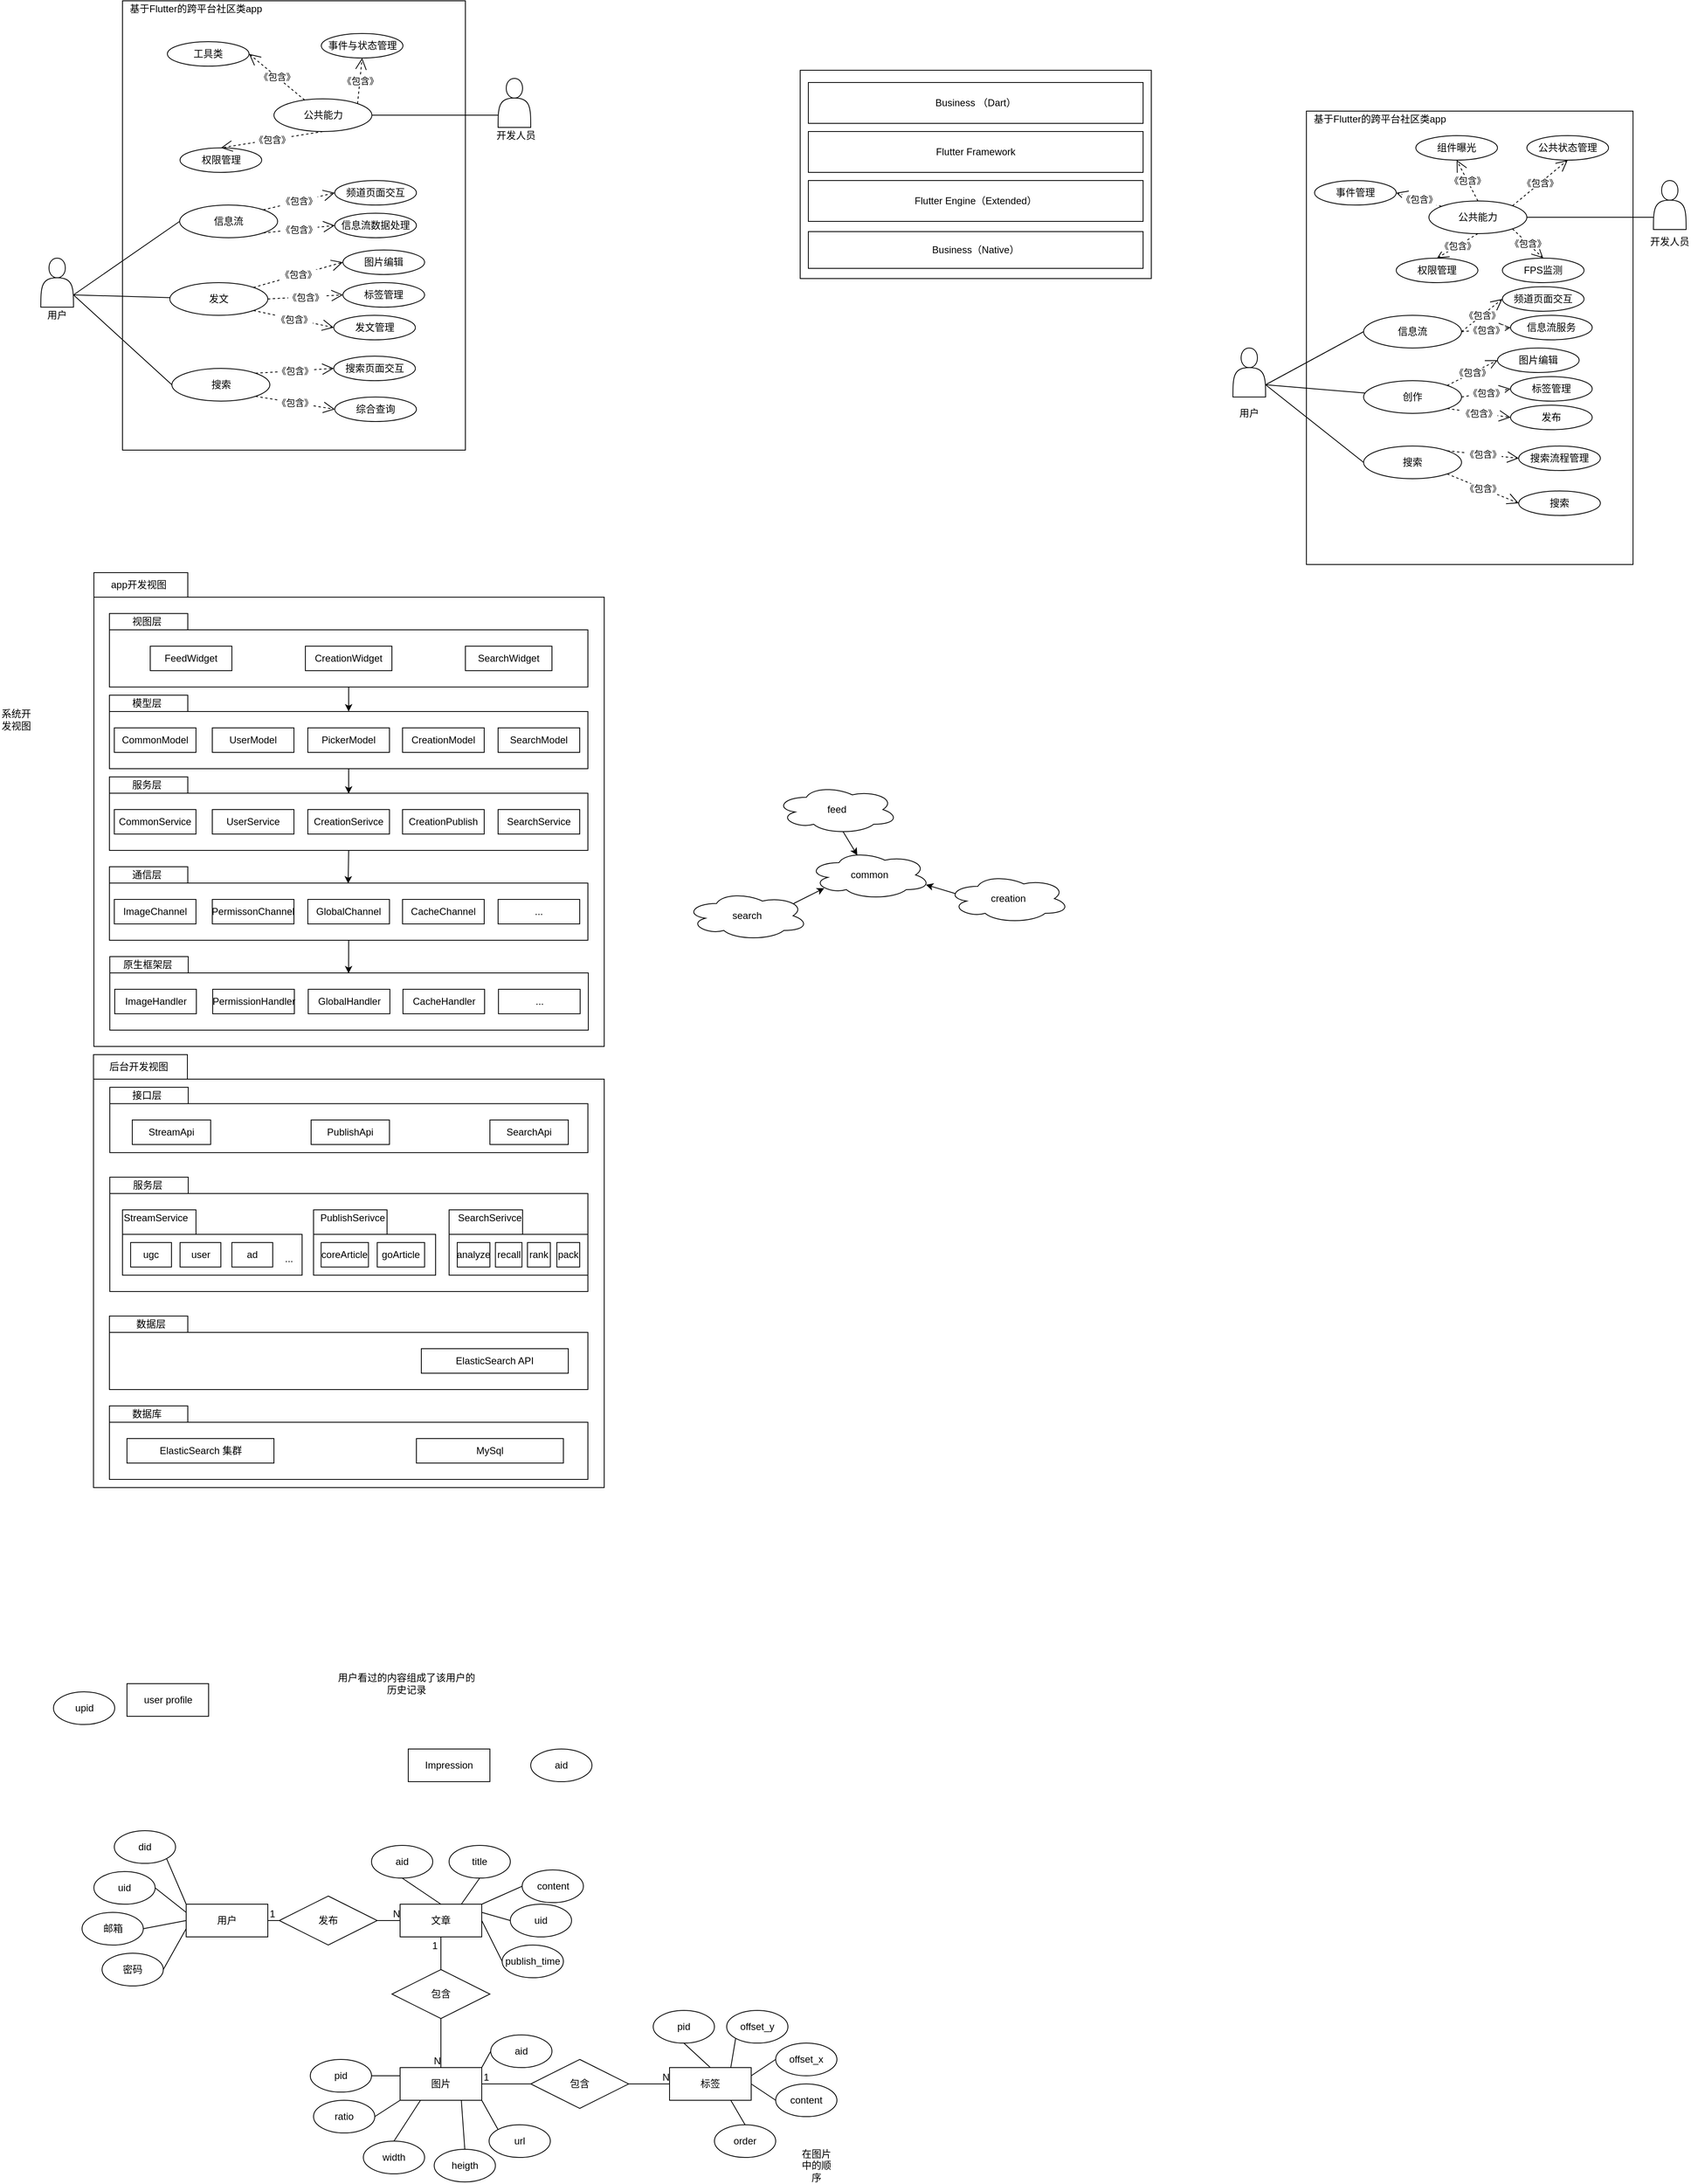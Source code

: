 <mxfile version="14.1.8" type="github">
  <diagram id="w8Rf89uJ2AWIB7oE1WWO" name="Page-1">
    <mxGraphModel dx="1136" dy="717" grid="1" gridSize="10" guides="1" tooltips="1" connect="1" arrows="1" fold="1" page="1" pageScale="1" pageWidth="827" pageHeight="1169" math="0" shadow="0">
      <root>
        <mxCell id="0" />
        <mxCell id="1" parent="0" />
        <mxCell id="7yP8y3BCbyHduZ2Azp9H-1" value="" style="rounded=0;whiteSpace=wrap;html=1;" parent="1" vertex="1">
          <mxGeometry x="180" y="40" width="420" height="550" as="geometry" />
        </mxCell>
        <mxCell id="7yP8y3BCbyHduZ2Azp9H-2" value="公共能力" style="ellipse;whiteSpace=wrap;html=1;" parent="1" vertex="1">
          <mxGeometry x="365.5" y="160" width="120" height="40" as="geometry" />
        </mxCell>
        <mxCell id="7yP8y3BCbyHduZ2Azp9H-3" value="信息流" style="ellipse;whiteSpace=wrap;html=1;" parent="1" vertex="1">
          <mxGeometry x="250" y="290" width="120" height="40" as="geometry" />
        </mxCell>
        <mxCell id="7yP8y3BCbyHduZ2Azp9H-4" value="发文" style="ellipse;whiteSpace=wrap;html=1;" parent="1" vertex="1">
          <mxGeometry x="238" y="385" width="120" height="40" as="geometry" />
        </mxCell>
        <mxCell id="7yP8y3BCbyHduZ2Azp9H-5" value="搜索" style="ellipse;whiteSpace=wrap;html=1;" parent="1" vertex="1">
          <mxGeometry x="240.5" y="490" width="120" height="40" as="geometry" />
        </mxCell>
        <mxCell id="7yP8y3BCbyHduZ2Azp9H-7" value="工具类" style="ellipse;whiteSpace=wrap;html=1;" parent="1" vertex="1">
          <mxGeometry x="235" y="90" width="100" height="30" as="geometry" />
        </mxCell>
        <mxCell id="y2q8YL8v0eIlHlnUZHf5-1" value="《包含》" style="endArrow=open;endSize=12;dashed=1;html=1;entryX=1;entryY=0.5;entryDx=0;entryDy=0;" parent="1" source="7yP8y3BCbyHduZ2Azp9H-2" target="7yP8y3BCbyHduZ2Azp9H-7" edge="1">
          <mxGeometry width="160" relative="1" as="geometry">
            <mxPoint x="270" y="170" as="sourcePoint" />
            <mxPoint x="360" y="170.5" as="targetPoint" />
          </mxGeometry>
        </mxCell>
        <mxCell id="y2q8YL8v0eIlHlnUZHf5-3" value="事件与状态管理" style="ellipse;whiteSpace=wrap;html=1;" parent="1" vertex="1">
          <mxGeometry x="423.5" y="80" width="100" height="30" as="geometry" />
        </mxCell>
        <mxCell id="y2q8YL8v0eIlHlnUZHf5-4" value="权限管理" style="ellipse;whiteSpace=wrap;html=1;" parent="1" vertex="1">
          <mxGeometry x="250.5" y="220" width="100" height="30" as="geometry" />
        </mxCell>
        <mxCell id="y2q8YL8v0eIlHlnUZHf5-9" value="《包含》" style="endArrow=open;endSize=12;dashed=1;html=1;exitX=1;exitY=0;exitDx=0;exitDy=0;entryX=0.5;entryY=1;entryDx=0;entryDy=0;" parent="1" source="7yP8y3BCbyHduZ2Azp9H-2" target="y2q8YL8v0eIlHlnUZHf5-3" edge="1">
          <mxGeometry width="160" relative="1" as="geometry">
            <mxPoint x="312.426" y="205.858" as="sourcePoint" />
            <mxPoint x="380" y="175" as="targetPoint" />
          </mxGeometry>
        </mxCell>
        <mxCell id="y2q8YL8v0eIlHlnUZHf5-18" value="《包含》" style="endArrow=open;endSize=12;dashed=1;html=1;exitX=0.5;exitY=1;exitDx=0;exitDy=0;entryX=0.5;entryY=0;entryDx=0;entryDy=0;" parent="1" source="7yP8y3BCbyHduZ2Azp9H-2" target="y2q8YL8v0eIlHlnUZHf5-4" edge="1">
          <mxGeometry width="160" relative="1" as="geometry">
            <mxPoint x="457.426" y="165.858" as="sourcePoint" />
            <mxPoint x="484" y="75" as="targetPoint" />
          </mxGeometry>
        </mxCell>
        <mxCell id="y2q8YL8v0eIlHlnUZHf5-20" value="" style="shape=actor;whiteSpace=wrap;html=1;" parent="1" vertex="1">
          <mxGeometry x="640" y="135" width="40" height="60" as="geometry" />
        </mxCell>
        <mxCell id="y2q8YL8v0eIlHlnUZHf5-22" value="" style="endArrow=none;html=1;entryX=0;entryY=0.75;entryDx=0;entryDy=0;exitX=1;exitY=0.5;exitDx=0;exitDy=0;" parent="1" source="7yP8y3BCbyHduZ2Azp9H-2" target="y2q8YL8v0eIlHlnUZHf5-20" edge="1">
          <mxGeometry width="50" height="50" relative="1" as="geometry">
            <mxPoint x="390" y="400" as="sourcePoint" />
            <mxPoint x="440" y="350" as="targetPoint" />
          </mxGeometry>
        </mxCell>
        <mxCell id="y2q8YL8v0eIlHlnUZHf5-23" value="" style="shape=actor;whiteSpace=wrap;html=1;" parent="1" vertex="1">
          <mxGeometry x="80" y="355" width="40" height="60" as="geometry" />
        </mxCell>
        <mxCell id="y2q8YL8v0eIlHlnUZHf5-24" value="" style="endArrow=none;html=1;exitX=1;exitY=0.75;exitDx=0;exitDy=0;entryX=0;entryY=0.5;entryDx=0;entryDy=0;" parent="1" source="y2q8YL8v0eIlHlnUZHf5-23" target="7yP8y3BCbyHduZ2Azp9H-3" edge="1">
          <mxGeometry width="50" height="50" relative="1" as="geometry">
            <mxPoint x="390" y="400" as="sourcePoint" />
            <mxPoint x="440" y="350" as="targetPoint" />
          </mxGeometry>
        </mxCell>
        <mxCell id="y2q8YL8v0eIlHlnUZHf5-25" value="" style="endArrow=none;html=1;exitX=1;exitY=0.75;exitDx=0;exitDy=0;" parent="1" source="y2q8YL8v0eIlHlnUZHf5-23" target="7yP8y3BCbyHduZ2Azp9H-4" edge="1">
          <mxGeometry width="50" height="50" relative="1" as="geometry">
            <mxPoint x="86" y="370" as="sourcePoint" />
            <mxPoint x="260" y="320" as="targetPoint" />
          </mxGeometry>
        </mxCell>
        <mxCell id="y2q8YL8v0eIlHlnUZHf5-26" value="" style="endArrow=none;html=1;exitX=1;exitY=0.75;exitDx=0;exitDy=0;entryX=0;entryY=0.5;entryDx=0;entryDy=0;" parent="1" source="y2q8YL8v0eIlHlnUZHf5-23" target="7yP8y3BCbyHduZ2Azp9H-5" edge="1">
          <mxGeometry width="50" height="50" relative="1" as="geometry">
            <mxPoint x="90" y="385" as="sourcePoint" />
            <mxPoint x="261.116" y="396.16" as="targetPoint" />
          </mxGeometry>
        </mxCell>
        <mxCell id="y2q8YL8v0eIlHlnUZHf5-27" value="频道页面交互" style="ellipse;whiteSpace=wrap;html=1;" parent="1" vertex="1">
          <mxGeometry x="440" y="260" width="100" height="30" as="geometry" />
        </mxCell>
        <mxCell id="y2q8YL8v0eIlHlnUZHf5-28" value="图片编辑" style="ellipse;whiteSpace=wrap;html=1;" parent="1" vertex="1">
          <mxGeometry x="450" y="345" width="100" height="30" as="geometry" />
        </mxCell>
        <mxCell id="y2q8YL8v0eIlHlnUZHf5-29" value="标签管理" style="ellipse;whiteSpace=wrap;html=1;" parent="1" vertex="1">
          <mxGeometry x="450" y="385" width="100" height="30" as="geometry" />
        </mxCell>
        <mxCell id="y2q8YL8v0eIlHlnUZHf5-30" value="综合查询" style="ellipse;whiteSpace=wrap;html=1;" parent="1" vertex="1">
          <mxGeometry x="440" y="525" width="100" height="30" as="geometry" />
        </mxCell>
        <mxCell id="y2q8YL8v0eIlHlnUZHf5-31" value="搜索页面交互" style="ellipse;whiteSpace=wrap;html=1;" parent="1" vertex="1">
          <mxGeometry x="438.75" y="475" width="100" height="30" as="geometry" />
        </mxCell>
        <mxCell id="y2q8YL8v0eIlHlnUZHf5-33" value="《包含》" style="endArrow=open;endSize=12;dashed=1;html=1;exitX=1;exitY=0;exitDx=0;exitDy=0;entryX=0;entryY=0.5;entryDx=0;entryDy=0;" parent="1" source="7yP8y3BCbyHduZ2Azp9H-4" target="y2q8YL8v0eIlHlnUZHf5-28" edge="1">
          <mxGeometry width="160" relative="1" as="geometry">
            <mxPoint x="549.996" y="240.858" as="sourcePoint" />
            <mxPoint x="617.57" y="185" as="targetPoint" />
          </mxGeometry>
        </mxCell>
        <mxCell id="y2q8YL8v0eIlHlnUZHf5-34" value="《包含》" style="endArrow=open;endSize=12;dashed=1;html=1;exitX=1;exitY=0;exitDx=0;exitDy=0;entryX=0;entryY=0.5;entryDx=0;entryDy=0;" parent="1" source="7yP8y3BCbyHduZ2Azp9H-3" target="y2q8YL8v0eIlHlnUZHf5-27" edge="1">
          <mxGeometry width="160" relative="1" as="geometry">
            <mxPoint x="559.996" y="250.858" as="sourcePoint" />
            <mxPoint x="627.57" y="195" as="targetPoint" />
          </mxGeometry>
        </mxCell>
        <mxCell id="y2q8YL8v0eIlHlnUZHf5-35" value="《包含》" style="endArrow=open;endSize=12;dashed=1;html=1;entryX=0;entryY=0.5;entryDx=0;entryDy=0;exitX=1;exitY=0.5;exitDx=0;exitDy=0;" parent="1" target="y2q8YL8v0eIlHlnUZHf5-29" edge="1" source="7yP8y3BCbyHduZ2Azp9H-4">
          <mxGeometry width="160" relative="1" as="geometry">
            <mxPoint x="370" y="390" as="sourcePoint" />
            <mxPoint x="627.57" y="195" as="targetPoint" />
          </mxGeometry>
        </mxCell>
        <mxCell id="y2q8YL8v0eIlHlnUZHf5-36" value="《包含》" style="endArrow=open;endSize=12;dashed=1;html=1;exitX=1;exitY=0;exitDx=0;exitDy=0;entryX=0;entryY=0.5;entryDx=0;entryDy=0;" parent="1" source="7yP8y3BCbyHduZ2Azp9H-5" target="y2q8YL8v0eIlHlnUZHf5-31" edge="1">
          <mxGeometry width="160" relative="1" as="geometry">
            <mxPoint x="569.996" y="260.858" as="sourcePoint" />
            <mxPoint x="637.57" y="205" as="targetPoint" />
          </mxGeometry>
        </mxCell>
        <mxCell id="y2q8YL8v0eIlHlnUZHf5-37" value="《包含》" style="endArrow=open;endSize=12;dashed=1;html=1;exitX=1;exitY=1;exitDx=0;exitDy=0;entryX=0;entryY=0.5;entryDx=0;entryDy=0;" parent="1" source="7yP8y3BCbyHduZ2Azp9H-5" target="y2q8YL8v0eIlHlnUZHf5-30" edge="1">
          <mxGeometry width="160" relative="1" as="geometry">
            <mxPoint x="579.996" y="270.858" as="sourcePoint" />
            <mxPoint x="647.57" y="215" as="targetPoint" />
          </mxGeometry>
        </mxCell>
        <mxCell id="y2q8YL8v0eIlHlnUZHf5-39" value="用户" style="text;html=1;strokeColor=none;fillColor=none;align=center;verticalAlign=middle;whiteSpace=wrap;rounded=0;" parent="1" vertex="1">
          <mxGeometry x="80" y="415" width="40" height="20" as="geometry" />
        </mxCell>
        <mxCell id="y2q8YL8v0eIlHlnUZHf5-40" value="开发人员" style="text;html=1;strokeColor=none;fillColor=none;align=center;verticalAlign=middle;whiteSpace=wrap;rounded=0;" parent="1" vertex="1">
          <mxGeometry x="636.75" y="195" width="50" height="20" as="geometry" />
        </mxCell>
        <mxCell id="y2q8YL8v0eIlHlnUZHf5-44" value="基于Flutter的跨平台社区类app" style="text;html=1;strokeColor=none;fillColor=none;align=center;verticalAlign=middle;whiteSpace=wrap;rounded=0;" parent="1" vertex="1">
          <mxGeometry x="180" y="50" width="180" as="geometry" />
        </mxCell>
        <mxCell id="y2q8YL8v0eIlHlnUZHf5-53" value="" style="shape=folder;fontStyle=1;tabWidth=115;tabHeight=30;tabPosition=left;html=1;boundedLbl=1;" parent="1" vertex="1">
          <mxGeometry x="145" y="740" width="625" height="580" as="geometry" />
        </mxCell>
        <mxCell id="y2q8YL8v0eIlHlnUZHf5-54" value="app开发视图" style="text;html=1;strokeColor=none;fillColor=none;align=center;verticalAlign=middle;whiteSpace=wrap;rounded=0;" parent="1" vertex="1">
          <mxGeometry x="160" y="750" width="80" height="10" as="geometry" />
        </mxCell>
        <mxCell id="y2q8YL8v0eIlHlnUZHf5-56" value="" style="shape=folder;fontStyle=1;tabWidth=96;tabHeight=20;tabPosition=left;html=1;boundedLbl=1;" parent="1" vertex="1">
          <mxGeometry x="164" y="790" width="586" height="90" as="geometry" />
        </mxCell>
        <mxCell id="y2q8YL8v0eIlHlnUZHf5-57" value="视图层" style="text;html=1;strokeColor=none;fillColor=none;align=center;verticalAlign=middle;whiteSpace=wrap;rounded=0;" parent="1" vertex="1">
          <mxGeometry x="190" y="790" width="40" height="20" as="geometry" />
        </mxCell>
        <mxCell id="y2q8YL8v0eIlHlnUZHf5-59" value="FeedWidget" style="rounded=0;whiteSpace=wrap;html=1;" parent="1" vertex="1">
          <mxGeometry x="214" y="830" width="100" height="30" as="geometry" />
        </mxCell>
        <mxCell id="y2q8YL8v0eIlHlnUZHf5-60" value="CreationWidget" style="rounded=0;whiteSpace=wrap;html=1;" parent="1" vertex="1">
          <mxGeometry x="404" y="830" width="106" height="30" as="geometry" />
        </mxCell>
        <mxCell id="y2q8YL8v0eIlHlnUZHf5-61" value="SearchWidget" style="rounded=0;whiteSpace=wrap;html=1;" parent="1" vertex="1">
          <mxGeometry x="600" y="830" width="106" height="30" as="geometry" />
        </mxCell>
        <mxCell id="y2q8YL8v0eIlHlnUZHf5-62" value="" style="shape=folder;fontStyle=1;tabWidth=96;tabHeight=20;tabPosition=left;html=1;boundedLbl=1;" parent="1" vertex="1">
          <mxGeometry x="164" y="890" width="586" height="90" as="geometry" />
        </mxCell>
        <mxCell id="y2q8YL8v0eIlHlnUZHf5-63" value="模型层" style="text;html=1;strokeColor=none;fillColor=none;align=center;verticalAlign=middle;whiteSpace=wrap;rounded=0;" parent="1" vertex="1">
          <mxGeometry x="190" y="890" width="40" height="20" as="geometry" />
        </mxCell>
        <mxCell id="y2q8YL8v0eIlHlnUZHf5-64" value="CommonModel" style="rounded=0;whiteSpace=wrap;html=1;" parent="1" vertex="1">
          <mxGeometry x="170" y="930" width="100" height="30" as="geometry" />
        </mxCell>
        <mxCell id="y2q8YL8v0eIlHlnUZHf5-65" value="UserModel" style="rounded=0;whiteSpace=wrap;html=1;" parent="1" vertex="1">
          <mxGeometry x="290" y="930" width="100" height="30" as="geometry" />
        </mxCell>
        <mxCell id="y2q8YL8v0eIlHlnUZHf5-66" value="PickerModel" style="rounded=0;whiteSpace=wrap;html=1;" parent="1" vertex="1">
          <mxGeometry x="407" y="930" width="100" height="30" as="geometry" />
        </mxCell>
        <mxCell id="y2q8YL8v0eIlHlnUZHf5-67" value="SearchModel" style="rounded=0;whiteSpace=wrap;html=1;" parent="1" vertex="1">
          <mxGeometry x="640" y="930" width="100" height="30" as="geometry" />
        </mxCell>
        <mxCell id="y2q8YL8v0eIlHlnUZHf5-68" value="CreationModel" style="rounded=0;whiteSpace=wrap;html=1;" parent="1" vertex="1">
          <mxGeometry x="523" y="930" width="100" height="30" as="geometry" />
        </mxCell>
        <mxCell id="y2q8YL8v0eIlHlnUZHf5-72" value="" style="shape=folder;fontStyle=1;tabWidth=96;tabHeight=20;tabPosition=left;html=1;boundedLbl=1;" parent="1" vertex="1">
          <mxGeometry x="164" y="990" width="586" height="90" as="geometry" />
        </mxCell>
        <mxCell id="y2q8YL8v0eIlHlnUZHf5-73" value="服务层" style="text;html=1;strokeColor=none;fillColor=none;align=center;verticalAlign=middle;whiteSpace=wrap;rounded=0;" parent="1" vertex="1">
          <mxGeometry x="190" y="990" width="40" height="20" as="geometry" />
        </mxCell>
        <mxCell id="y2q8YL8v0eIlHlnUZHf5-74" value="CommonService" style="rounded=0;whiteSpace=wrap;html=1;" parent="1" vertex="1">
          <mxGeometry x="170" y="1030" width="100" height="30" as="geometry" />
        </mxCell>
        <mxCell id="y2q8YL8v0eIlHlnUZHf5-75" value="UserService" style="rounded=0;whiteSpace=wrap;html=1;" parent="1" vertex="1">
          <mxGeometry x="290" y="1030" width="100" height="30" as="geometry" />
        </mxCell>
        <mxCell id="y2q8YL8v0eIlHlnUZHf5-76" value="CreationSerivce" style="rounded=0;whiteSpace=wrap;html=1;" parent="1" vertex="1">
          <mxGeometry x="407" y="1030" width="100" height="30" as="geometry" />
        </mxCell>
        <mxCell id="y2q8YL8v0eIlHlnUZHf5-77" value="SearchService" style="rounded=0;whiteSpace=wrap;html=1;" parent="1" vertex="1">
          <mxGeometry x="640" y="1030" width="100" height="30" as="geometry" />
        </mxCell>
        <mxCell id="y2q8YL8v0eIlHlnUZHf5-78" value="CreationPublish" style="rounded=0;whiteSpace=wrap;html=1;" parent="1" vertex="1">
          <mxGeometry x="523" y="1030" width="100" height="30" as="geometry" />
        </mxCell>
        <mxCell id="y2q8YL8v0eIlHlnUZHf5-79" value="" style="shape=folder;fontStyle=1;tabWidth=96;tabHeight=20;tabPosition=left;html=1;boundedLbl=1;" parent="1" vertex="1">
          <mxGeometry x="164" y="1100" width="586" height="90" as="geometry" />
        </mxCell>
        <mxCell id="y2q8YL8v0eIlHlnUZHf5-80" value="通信层" style="text;html=1;strokeColor=none;fillColor=none;align=center;verticalAlign=middle;whiteSpace=wrap;rounded=0;" parent="1" vertex="1">
          <mxGeometry x="190" y="1100" width="40" height="20" as="geometry" />
        </mxCell>
        <mxCell id="y2q8YL8v0eIlHlnUZHf5-81" value="ImageChannel" style="rounded=0;whiteSpace=wrap;html=1;" parent="1" vertex="1">
          <mxGeometry x="170" y="1140" width="100" height="30" as="geometry" />
        </mxCell>
        <mxCell id="y2q8YL8v0eIlHlnUZHf5-82" value="PermissonChannel" style="rounded=0;whiteSpace=wrap;html=1;" parent="1" vertex="1">
          <mxGeometry x="290" y="1140" width="100" height="30" as="geometry" />
        </mxCell>
        <mxCell id="y2q8YL8v0eIlHlnUZHf5-83" value="GlobalChannel" style="rounded=0;whiteSpace=wrap;html=1;" parent="1" vertex="1">
          <mxGeometry x="407" y="1140" width="100" height="30" as="geometry" />
        </mxCell>
        <mxCell id="y2q8YL8v0eIlHlnUZHf5-84" value="..." style="rounded=0;whiteSpace=wrap;html=1;" parent="1" vertex="1">
          <mxGeometry x="640" y="1140" width="100" height="30" as="geometry" />
        </mxCell>
        <mxCell id="y2q8YL8v0eIlHlnUZHf5-85" value="CacheChannel" style="rounded=0;whiteSpace=wrap;html=1;" parent="1" vertex="1">
          <mxGeometry x="523" y="1140" width="100" height="30" as="geometry" />
        </mxCell>
        <mxCell id="y2q8YL8v0eIlHlnUZHf5-86" value="" style="shape=folder;fontStyle=1;tabWidth=96;tabHeight=20;tabPosition=left;html=1;boundedLbl=1;" parent="1" vertex="1">
          <mxGeometry x="164.5" y="1210" width="586" height="90" as="geometry" />
        </mxCell>
        <mxCell id="y2q8YL8v0eIlHlnUZHf5-87" value="原生框架层" style="text;html=1;strokeColor=none;fillColor=none;align=center;verticalAlign=middle;whiteSpace=wrap;rounded=0;" parent="1" vertex="1">
          <mxGeometry x="170.5" y="1210" width="80" height="20" as="geometry" />
        </mxCell>
        <mxCell id="y2q8YL8v0eIlHlnUZHf5-88" value="ImageHandler" style="rounded=0;whiteSpace=wrap;html=1;" parent="1" vertex="1">
          <mxGeometry x="170.5" y="1250" width="100" height="30" as="geometry" />
        </mxCell>
        <mxCell id="y2q8YL8v0eIlHlnUZHf5-89" value="PermissionHandler" style="rounded=0;whiteSpace=wrap;html=1;" parent="1" vertex="1">
          <mxGeometry x="290.5" y="1250" width="100" height="30" as="geometry" />
        </mxCell>
        <mxCell id="y2q8YL8v0eIlHlnUZHf5-90" value="GlobalHandler" style="rounded=0;whiteSpace=wrap;html=1;" parent="1" vertex="1">
          <mxGeometry x="407.5" y="1250" width="100" height="30" as="geometry" />
        </mxCell>
        <mxCell id="y2q8YL8v0eIlHlnUZHf5-91" value="..." style="rounded=0;whiteSpace=wrap;html=1;" parent="1" vertex="1">
          <mxGeometry x="640.5" y="1250" width="100" height="30" as="geometry" />
        </mxCell>
        <mxCell id="y2q8YL8v0eIlHlnUZHf5-92" value="CacheHandler" style="rounded=0;whiteSpace=wrap;html=1;" parent="1" vertex="1">
          <mxGeometry x="523.5" y="1250" width="100" height="30" as="geometry" />
        </mxCell>
        <mxCell id="y2q8YL8v0eIlHlnUZHf5-95" value="" style="endArrow=classic;html=1;exitX=0.5;exitY=1;exitDx=0;exitDy=0;exitPerimeter=0;entryX=0.5;entryY=0.222;entryDx=0;entryDy=0;entryPerimeter=0;" parent="1" source="y2q8YL8v0eIlHlnUZHf5-56" target="y2q8YL8v0eIlHlnUZHf5-62" edge="1">
          <mxGeometry width="50" height="50" relative="1" as="geometry">
            <mxPoint x="460" y="750" as="sourcePoint" />
            <mxPoint x="510" y="700" as="targetPoint" />
          </mxGeometry>
        </mxCell>
        <mxCell id="y2q8YL8v0eIlHlnUZHf5-96" value="" style="endArrow=classic;html=1;exitX=0.5;exitY=1;exitDx=0;exitDy=0;exitPerimeter=0;entryX=0.5;entryY=0.228;entryDx=0;entryDy=0;entryPerimeter=0;" parent="1" source="y2q8YL8v0eIlHlnUZHf5-62" target="y2q8YL8v0eIlHlnUZHf5-72" edge="1">
          <mxGeometry width="50" height="50" relative="1" as="geometry">
            <mxPoint x="467" y="890" as="sourcePoint" />
            <mxPoint x="460" y="1010" as="targetPoint" />
          </mxGeometry>
        </mxCell>
        <mxCell id="y2q8YL8v0eIlHlnUZHf5-97" value="" style="endArrow=classic;html=1;exitX=0.5;exitY=1;exitDx=0;exitDy=0;exitPerimeter=0;entryX=0.499;entryY=0.228;entryDx=0;entryDy=0;entryPerimeter=0;" parent="1" source="y2q8YL8v0eIlHlnUZHf5-72" target="y2q8YL8v0eIlHlnUZHf5-79" edge="1">
          <mxGeometry width="50" height="50" relative="1" as="geometry">
            <mxPoint x="467" y="990" as="sourcePoint" />
            <mxPoint x="467" y="1020.52" as="targetPoint" />
          </mxGeometry>
        </mxCell>
        <mxCell id="y2q8YL8v0eIlHlnUZHf5-98" value="" style="endArrow=classic;html=1;exitX=0.5;exitY=1;exitDx=0;exitDy=0;exitPerimeter=0;entryX=0.499;entryY=0.228;entryDx=0;entryDy=0;entryPerimeter=0;" parent="1" source="y2q8YL8v0eIlHlnUZHf5-79" target="y2q8YL8v0eIlHlnUZHf5-86" edge="1">
          <mxGeometry width="50" height="50" relative="1" as="geometry">
            <mxPoint x="477" y="1000" as="sourcePoint" />
            <mxPoint x="477" y="1030.52" as="targetPoint" />
          </mxGeometry>
        </mxCell>
        <mxCell id="y2q8YL8v0eIlHlnUZHf5-99" value="" style="shape=folder;fontStyle=1;tabWidth=115;tabHeight=30;tabPosition=left;html=1;boundedLbl=1;" parent="1" vertex="1">
          <mxGeometry x="144.5" y="1330" width="625.5" height="530" as="geometry" />
        </mxCell>
        <mxCell id="y2q8YL8v0eIlHlnUZHf5-100" value="后台开发视图" style="text;html=1;strokeColor=none;fillColor=none;align=center;verticalAlign=middle;whiteSpace=wrap;rounded=0;" parent="1" vertex="1">
          <mxGeometry x="160" y="1340" width="80" height="10" as="geometry" />
        </mxCell>
        <mxCell id="y2q8YL8v0eIlHlnUZHf5-101" value="" style="shape=folder;fontStyle=1;tabWidth=96;tabHeight=20;tabPosition=left;html=1;boundedLbl=1;" parent="1" vertex="1">
          <mxGeometry x="164.5" y="1370" width="585.5" height="80" as="geometry" />
        </mxCell>
        <mxCell id="y2q8YL8v0eIlHlnUZHf5-102" value="接口层" style="text;html=1;strokeColor=none;fillColor=none;align=center;verticalAlign=middle;whiteSpace=wrap;rounded=0;" parent="1" vertex="1">
          <mxGeometry x="190" y="1370" width="40" height="20" as="geometry" />
        </mxCell>
        <mxCell id="y2q8YL8v0eIlHlnUZHf5-103" value="" style="shape=folder;fontStyle=1;tabWidth=96;tabHeight=20;tabPosition=left;html=1;boundedLbl=1;" parent="1" vertex="1">
          <mxGeometry x="164.5" y="1480" width="585.5" height="140" as="geometry" />
        </mxCell>
        <mxCell id="y2q8YL8v0eIlHlnUZHf5-104" value="服务层" style="text;html=1;strokeColor=none;fillColor=none;align=center;verticalAlign=middle;whiteSpace=wrap;rounded=0;" parent="1" vertex="1">
          <mxGeometry x="190.5" y="1480" width="40" height="20" as="geometry" />
        </mxCell>
        <mxCell id="y2q8YL8v0eIlHlnUZHf5-107" value="StreamApi" style="rounded=0;whiteSpace=wrap;html=1;" parent="1" vertex="1">
          <mxGeometry x="192" y="1410" width="96" height="30" as="geometry" />
        </mxCell>
        <mxCell id="y2q8YL8v0eIlHlnUZHf5-108" value="PublishApi" style="rounded=0;whiteSpace=wrap;html=1;" parent="1" vertex="1">
          <mxGeometry x="411" y="1410" width="96" height="30" as="geometry" />
        </mxCell>
        <mxCell id="y2q8YL8v0eIlHlnUZHf5-109" value="SearchApi" style="rounded=0;whiteSpace=wrap;html=1;" parent="1" vertex="1">
          <mxGeometry x="630" y="1410" width="96" height="30" as="geometry" />
        </mxCell>
        <mxCell id="y2q8YL8v0eIlHlnUZHf5-110" value="common" style="ellipse;shape=cloud;whiteSpace=wrap;html=1;" parent="1" vertex="1">
          <mxGeometry x="1020" y="1080" width="150" height="60" as="geometry" />
        </mxCell>
        <mxCell id="y2q8YL8v0eIlHlnUZHf5-111" value="search" style="ellipse;shape=cloud;whiteSpace=wrap;html=1;" parent="1" vertex="1">
          <mxGeometry x="870" y="1130" width="150" height="60" as="geometry" />
        </mxCell>
        <mxCell id="y2q8YL8v0eIlHlnUZHf5-112" value="creation" style="ellipse;shape=cloud;whiteSpace=wrap;html=1;" parent="1" vertex="1">
          <mxGeometry x="1190" y="1109" width="150" height="60" as="geometry" />
        </mxCell>
        <mxCell id="y2q8YL8v0eIlHlnUZHf5-113" value="feed" style="ellipse;shape=cloud;whiteSpace=wrap;html=1;" parent="1" vertex="1">
          <mxGeometry x="980" y="1000" width="150" height="60" as="geometry" />
        </mxCell>
        <mxCell id="y2q8YL8v0eIlHlnUZHf5-114" value="" style="endArrow=classic;html=1;exitX=0.55;exitY=0.95;exitDx=0;exitDy=0;exitPerimeter=0;entryX=0.4;entryY=0.1;entryDx=0;entryDy=0;entryPerimeter=0;" parent="1" source="y2q8YL8v0eIlHlnUZHf5-113" target="y2q8YL8v0eIlHlnUZHf5-110" edge="1">
          <mxGeometry width="50" height="50" relative="1" as="geometry">
            <mxPoint x="467" y="990" as="sourcePoint" />
            <mxPoint x="467" y="1020.52" as="targetPoint" />
          </mxGeometry>
        </mxCell>
        <mxCell id="y2q8YL8v0eIlHlnUZHf5-115" value="" style="endArrow=classic;html=1;exitX=0.88;exitY=0.25;exitDx=0;exitDy=0;exitPerimeter=0;entryX=0.13;entryY=0.77;entryDx=0;entryDy=0;entryPerimeter=0;" parent="1" source="y2q8YL8v0eIlHlnUZHf5-111" target="y2q8YL8v0eIlHlnUZHf5-110" edge="1">
          <mxGeometry width="50" height="50" relative="1" as="geometry">
            <mxPoint x="1082.5" y="1047" as="sourcePoint" />
            <mxPoint x="1090" y="1096" as="targetPoint" />
          </mxGeometry>
        </mxCell>
        <mxCell id="y2q8YL8v0eIlHlnUZHf5-116" value="" style="endArrow=classic;html=1;exitX=0.07;exitY=0.4;exitDx=0;exitDy=0;exitPerimeter=0;entryX=0.96;entryY=0.7;entryDx=0;entryDy=0;entryPerimeter=0;" parent="1" source="y2q8YL8v0eIlHlnUZHf5-112" target="y2q8YL8v0eIlHlnUZHf5-110" edge="1">
          <mxGeometry width="50" height="50" relative="1" as="geometry">
            <mxPoint x="1140" y="1226.9" as="sourcePoint" />
            <mxPoint x="1220.5" y="1213.1" as="targetPoint" />
          </mxGeometry>
        </mxCell>
        <mxCell id="y2q8YL8v0eIlHlnUZHf5-118" value="" style="rounded=0;whiteSpace=wrap;html=1;" parent="1" vertex="1">
          <mxGeometry x="1010" y="125" width="430" height="255" as="geometry" />
        </mxCell>
        <mxCell id="y2q8YL8v0eIlHlnUZHf5-120" value="&lt;span&gt;Flutter Framework&lt;/span&gt;" style="rounded=0;whiteSpace=wrap;html=1;" parent="1" vertex="1">
          <mxGeometry x="1020" y="200" width="410" height="50" as="geometry" />
        </mxCell>
        <mxCell id="y2q8YL8v0eIlHlnUZHf5-121" value="&lt;span&gt;Business （Dart）&lt;/span&gt;" style="rounded=0;whiteSpace=wrap;html=1;" parent="1" vertex="1">
          <mxGeometry x="1020" y="140" width="410" height="50" as="geometry" />
        </mxCell>
        <mxCell id="y2q8YL8v0eIlHlnUZHf5-122" value="&lt;span&gt;Flutter Engine（Extended）&lt;/span&gt;" style="rounded=0;whiteSpace=wrap;html=1;" parent="1" vertex="1">
          <mxGeometry x="1020" y="260" width="410" height="50" as="geometry" />
        </mxCell>
        <mxCell id="y2q8YL8v0eIlHlnUZHf5-123" value="&lt;span&gt;Business（Native）&lt;/span&gt;" style="rounded=0;whiteSpace=wrap;html=1;" parent="1" vertex="1">
          <mxGeometry x="1020" y="322.5" width="410" height="45" as="geometry" />
        </mxCell>
        <mxCell id="y2q8YL8v0eIlHlnUZHf5-132" value="" style="shape=folder;fontStyle=1;tabWidth=90;tabHeight=30;tabPosition=left;html=1;boundedLbl=1;" parent="1" vertex="1">
          <mxGeometry x="180" y="1520" width="220" height="80" as="geometry" />
        </mxCell>
        <mxCell id="y2q8YL8v0eIlHlnUZHf5-133" value="StreamService" style="text;html=1;strokeColor=none;fillColor=none;align=center;verticalAlign=middle;whiteSpace=wrap;rounded=0;" parent="1" vertex="1">
          <mxGeometry x="200.5" y="1520" width="40" height="20" as="geometry" />
        </mxCell>
        <mxCell id="y2q8YL8v0eIlHlnUZHf5-134" value="ugc" style="rounded=0;whiteSpace=wrap;html=1;" parent="1" vertex="1">
          <mxGeometry x="190" y="1560" width="50" height="30" as="geometry" />
        </mxCell>
        <mxCell id="y2q8YL8v0eIlHlnUZHf5-135" value="user" style="rounded=0;whiteSpace=wrap;html=1;" parent="1" vertex="1">
          <mxGeometry x="250.5" y="1560" width="50" height="30" as="geometry" />
        </mxCell>
        <mxCell id="y2q8YL8v0eIlHlnUZHf5-136" value="ad" style="rounded=0;whiteSpace=wrap;html=1;" parent="1" vertex="1">
          <mxGeometry x="314" y="1560" width="50" height="30" as="geometry" />
        </mxCell>
        <mxCell id="y2q8YL8v0eIlHlnUZHf5-139" value="..." style="text;html=1;strokeColor=none;fillColor=none;align=center;verticalAlign=middle;whiteSpace=wrap;rounded=0;" parent="1" vertex="1">
          <mxGeometry x="364" y="1570" width="40" height="20" as="geometry" />
        </mxCell>
        <mxCell id="y2q8YL8v0eIlHlnUZHf5-140" value="" style="shape=folder;fontStyle=1;tabWidth=90;tabHeight=30;tabPosition=left;html=1;boundedLbl=1;" parent="1" vertex="1">
          <mxGeometry x="414" y="1520" width="149.5" height="80" as="geometry" />
        </mxCell>
        <mxCell id="y2q8YL8v0eIlHlnUZHf5-141" value="PublishSerivce" style="text;html=1;strokeColor=none;fillColor=none;align=center;verticalAlign=middle;whiteSpace=wrap;rounded=0;" parent="1" vertex="1">
          <mxGeometry x="442" y="1520" width="40" height="20" as="geometry" />
        </mxCell>
        <mxCell id="y2q8YL8v0eIlHlnUZHf5-142" value="" style="shape=folder;fontStyle=1;tabWidth=90;tabHeight=30;tabPosition=left;html=1;boundedLbl=1;" parent="1" vertex="1">
          <mxGeometry x="580" y="1520" width="170" height="80" as="geometry" />
        </mxCell>
        <mxCell id="y2q8YL8v0eIlHlnUZHf5-143" value="SearchSerivce" style="text;html=1;strokeColor=none;fillColor=none;align=center;verticalAlign=middle;whiteSpace=wrap;rounded=0;" parent="1" vertex="1">
          <mxGeometry x="610" y="1520" width="40" height="20" as="geometry" />
        </mxCell>
        <mxCell id="y2q8YL8v0eIlHlnUZHf5-144" value="coreArticle" style="rounded=0;whiteSpace=wrap;html=1;" parent="1" vertex="1">
          <mxGeometry x="423.25" y="1560" width="58" height="30" as="geometry" />
        </mxCell>
        <mxCell id="y2q8YL8v0eIlHlnUZHf5-145" value="goArticle" style="rounded=0;whiteSpace=wrap;html=1;" parent="1" vertex="1">
          <mxGeometry x="492" y="1560" width="58" height="30" as="geometry" />
        </mxCell>
        <mxCell id="y2q8YL8v0eIlHlnUZHf5-147" value="analyze" style="rounded=0;whiteSpace=wrap;html=1;" parent="1" vertex="1">
          <mxGeometry x="590" y="1560" width="40" height="30" as="geometry" />
        </mxCell>
        <mxCell id="y2q8YL8v0eIlHlnUZHf5-148" value="recall" style="rounded=0;whiteSpace=wrap;html=1;" parent="1" vertex="1">
          <mxGeometry x="636.75" y="1560" width="32.5" height="30" as="geometry" />
        </mxCell>
        <mxCell id="y2q8YL8v0eIlHlnUZHf5-149" value="rank" style="rounded=0;whiteSpace=wrap;html=1;" parent="1" vertex="1">
          <mxGeometry x="676" y="1560" width="28" height="30" as="geometry" />
        </mxCell>
        <mxCell id="y2q8YL8v0eIlHlnUZHf5-150" value="pack" style="rounded=0;whiteSpace=wrap;html=1;" parent="1" vertex="1">
          <mxGeometry x="712" y="1560" width="28" height="30" as="geometry" />
        </mxCell>
        <mxCell id="y2q8YL8v0eIlHlnUZHf5-152" value="" style="shape=folder;fontStyle=1;tabWidth=96;tabHeight=20;tabPosition=left;html=1;boundedLbl=1;" parent="1" vertex="1">
          <mxGeometry x="164" y="1650" width="586" height="90" as="geometry" />
        </mxCell>
        <mxCell id="y2q8YL8v0eIlHlnUZHf5-153" value="系统开发视图" style="text;html=1;strokeColor=none;fillColor=none;align=center;verticalAlign=middle;whiteSpace=wrap;rounded=0;" parent="1" vertex="1">
          <mxGeometry x="30" y="910" width="40" height="20" as="geometry" />
        </mxCell>
        <mxCell id="y2q8YL8v0eIlHlnUZHf5-154" value="数据层" style="text;html=1;strokeColor=none;fillColor=none;align=center;verticalAlign=middle;whiteSpace=wrap;rounded=0;" parent="1" vertex="1">
          <mxGeometry x="195" y="1650" width="40" height="20" as="geometry" />
        </mxCell>
        <mxCell id="y2q8YL8v0eIlHlnUZHf5-155" value="" style="shape=folder;fontStyle=1;tabWidth=96;tabHeight=20;tabPosition=left;html=1;boundedLbl=1;" parent="1" vertex="1">
          <mxGeometry x="164" y="1760" width="586" height="90" as="geometry" />
        </mxCell>
        <mxCell id="y2q8YL8v0eIlHlnUZHf5-156" value="数据库" style="text;html=1;strokeColor=none;fillColor=none;align=center;verticalAlign=middle;whiteSpace=wrap;rounded=0;" parent="1" vertex="1">
          <mxGeometry x="190" y="1760" width="40" height="20" as="geometry" />
        </mxCell>
        <mxCell id="y2q8YL8v0eIlHlnUZHf5-157" value="ElasticSearch API" style="rounded=0;whiteSpace=wrap;html=1;" parent="1" vertex="1">
          <mxGeometry x="546" y="1690" width="180" height="30" as="geometry" />
        </mxCell>
        <mxCell id="y2q8YL8v0eIlHlnUZHf5-159" value="ElasticSearch 集群" style="rounded=0;whiteSpace=wrap;html=1;" parent="1" vertex="1">
          <mxGeometry x="185.5" y="1800" width="180" height="30" as="geometry" />
        </mxCell>
        <mxCell id="y2q8YL8v0eIlHlnUZHf5-160" value="MySql" style="rounded=0;whiteSpace=wrap;html=1;" parent="1" vertex="1">
          <mxGeometry x="540" y="1800" width="180" height="30" as="geometry" />
        </mxCell>
        <mxCell id="y2q8YL8v0eIlHlnUZHf5-173" value="" style="rounded=0;whiteSpace=wrap;html=1;" parent="1" vertex="1">
          <mxGeometry x="1630" y="175" width="400" height="555" as="geometry" />
        </mxCell>
        <mxCell id="y2q8YL8v0eIlHlnUZHf5-174" value="公共能力" style="ellipse;whiteSpace=wrap;html=1;" parent="1" vertex="1">
          <mxGeometry x="1780" y="285" width="120" height="40" as="geometry" />
        </mxCell>
        <mxCell id="y2q8YL8v0eIlHlnUZHf5-175" value="信息流" style="ellipse;whiteSpace=wrap;html=1;" parent="1" vertex="1">
          <mxGeometry x="1700" y="425" width="120" height="40" as="geometry" />
        </mxCell>
        <mxCell id="y2q8YL8v0eIlHlnUZHf5-176" value="创作" style="ellipse;whiteSpace=wrap;html=1;" parent="1" vertex="1">
          <mxGeometry x="1700" y="505" width="120" height="40" as="geometry" />
        </mxCell>
        <mxCell id="y2q8YL8v0eIlHlnUZHf5-177" value="搜索" style="ellipse;whiteSpace=wrap;html=1;" parent="1" vertex="1">
          <mxGeometry x="1700" y="585" width="120" height="40" as="geometry" />
        </mxCell>
        <mxCell id="y2q8YL8v0eIlHlnUZHf5-178" value="事件管理" style="ellipse;whiteSpace=wrap;html=1;" parent="1" vertex="1">
          <mxGeometry x="1640" y="260" width="100" height="30" as="geometry" />
        </mxCell>
        <mxCell id="y2q8YL8v0eIlHlnUZHf5-179" value="《包含》" style="endArrow=open;endSize=12;dashed=1;html=1;entryX=1;entryY=0.5;entryDx=0;entryDy=0;" parent="1" source="y2q8YL8v0eIlHlnUZHf5-174" target="y2q8YL8v0eIlHlnUZHf5-178" edge="1">
          <mxGeometry width="160" relative="1" as="geometry">
            <mxPoint x="1720" y="305" as="sourcePoint" />
            <mxPoint x="1810" y="305.5" as="targetPoint" />
          </mxGeometry>
        </mxCell>
        <mxCell id="y2q8YL8v0eIlHlnUZHf5-180" value="组件曝光" style="ellipse;whiteSpace=wrap;html=1;" parent="1" vertex="1">
          <mxGeometry x="1764" y="205" width="100" height="30" as="geometry" />
        </mxCell>
        <mxCell id="y2q8YL8v0eIlHlnUZHf5-181" value="公共状态管理" style="ellipse;whiteSpace=wrap;html=1;" parent="1" vertex="1">
          <mxGeometry x="1900" y="205" width="100" height="30" as="geometry" />
        </mxCell>
        <mxCell id="y2q8YL8v0eIlHlnUZHf5-182" value="权限管理" style="ellipse;whiteSpace=wrap;html=1;" parent="1" vertex="1">
          <mxGeometry x="1740" y="355" width="100" height="30" as="geometry" />
        </mxCell>
        <mxCell id="y2q8YL8v0eIlHlnUZHf5-183" value="FPS监测" style="ellipse;whiteSpace=wrap;html=1;" parent="1" vertex="1">
          <mxGeometry x="1870" y="355" width="100" height="30" as="geometry" />
        </mxCell>
        <mxCell id="y2q8YL8v0eIlHlnUZHf5-184" value="《包含》" style="endArrow=open;endSize=12;dashed=1;html=1;exitX=0.5;exitY=0;exitDx=0;exitDy=0;entryX=0.5;entryY=1;entryDx=0;entryDy=0;" parent="1" source="y2q8YL8v0eIlHlnUZHf5-174" target="y2q8YL8v0eIlHlnUZHf5-180" edge="1">
          <mxGeometry width="160" relative="1" as="geometry">
            <mxPoint x="1780" y="335" as="sourcePoint" />
            <mxPoint x="1940" y="335" as="targetPoint" />
          </mxGeometry>
        </mxCell>
        <mxCell id="y2q8YL8v0eIlHlnUZHf5-185" value="《包含》" style="endArrow=open;endSize=12;dashed=1;html=1;exitX=1;exitY=0;exitDx=0;exitDy=0;entryX=0.5;entryY=1;entryDx=0;entryDy=0;" parent="1" source="y2q8YL8v0eIlHlnUZHf5-174" target="y2q8YL8v0eIlHlnUZHf5-181" edge="1">
          <mxGeometry width="160" relative="1" as="geometry">
            <mxPoint x="1762.426" y="340.858" as="sourcePoint" />
            <mxPoint x="1830" y="310" as="targetPoint" />
          </mxGeometry>
        </mxCell>
        <mxCell id="y2q8YL8v0eIlHlnUZHf5-186" value="《包含》" style="endArrow=open;endSize=12;dashed=1;html=1;exitX=0.5;exitY=1;exitDx=0;exitDy=0;entryX=0.5;entryY=0;entryDx=0;entryDy=0;" parent="1" source="y2q8YL8v0eIlHlnUZHf5-174" target="y2q8YL8v0eIlHlnUZHf5-182" edge="1">
          <mxGeometry width="160" relative="1" as="geometry">
            <mxPoint x="1907.426" y="300.858" as="sourcePoint" />
            <mxPoint x="1934" y="210" as="targetPoint" />
          </mxGeometry>
        </mxCell>
        <mxCell id="y2q8YL8v0eIlHlnUZHf5-187" value="《包含》" style="endArrow=open;endSize=12;dashed=1;html=1;exitX=1;exitY=1;exitDx=0;exitDy=0;entryX=0.5;entryY=0;entryDx=0;entryDy=0;" parent="1" source="y2q8YL8v0eIlHlnUZHf5-174" target="y2q8YL8v0eIlHlnUZHf5-183" edge="1">
          <mxGeometry width="160" relative="1" as="geometry">
            <mxPoint x="1917.426" y="310.858" as="sourcePoint" />
            <mxPoint x="1944" y="220" as="targetPoint" />
          </mxGeometry>
        </mxCell>
        <mxCell id="y2q8YL8v0eIlHlnUZHf5-188" value="" style="shape=actor;whiteSpace=wrap;html=1;" parent="1" vertex="1">
          <mxGeometry x="2055" y="260" width="40" height="60" as="geometry" />
        </mxCell>
        <mxCell id="y2q8YL8v0eIlHlnUZHf5-189" value="" style="endArrow=none;html=1;entryX=0;entryY=0.75;entryDx=0;entryDy=0;exitX=1;exitY=0.5;exitDx=0;exitDy=0;" parent="1" source="y2q8YL8v0eIlHlnUZHf5-174" target="y2q8YL8v0eIlHlnUZHf5-188" edge="1">
          <mxGeometry width="50" height="50" relative="1" as="geometry">
            <mxPoint x="1840" y="535" as="sourcePoint" />
            <mxPoint x="1890" y="485" as="targetPoint" />
          </mxGeometry>
        </mxCell>
        <mxCell id="y2q8YL8v0eIlHlnUZHf5-190" value="" style="shape=actor;whiteSpace=wrap;html=1;" parent="1" vertex="1">
          <mxGeometry x="1540" y="465" width="40" height="60" as="geometry" />
        </mxCell>
        <mxCell id="y2q8YL8v0eIlHlnUZHf5-191" value="" style="endArrow=none;html=1;exitX=1;exitY=0.75;exitDx=0;exitDy=0;entryX=0;entryY=0.5;entryDx=0;entryDy=0;" parent="1" source="y2q8YL8v0eIlHlnUZHf5-190" target="y2q8YL8v0eIlHlnUZHf5-175" edge="1">
          <mxGeometry width="50" height="50" relative="1" as="geometry">
            <mxPoint x="1840" y="535" as="sourcePoint" />
            <mxPoint x="1890" y="485" as="targetPoint" />
          </mxGeometry>
        </mxCell>
        <mxCell id="y2q8YL8v0eIlHlnUZHf5-192" value="" style="endArrow=none;html=1;exitX=1;exitY=0.75;exitDx=0;exitDy=0;" parent="1" source="y2q8YL8v0eIlHlnUZHf5-190" target="y2q8YL8v0eIlHlnUZHf5-176" edge="1">
          <mxGeometry width="50" height="50" relative="1" as="geometry">
            <mxPoint x="1536" y="505" as="sourcePoint" />
            <mxPoint x="1710" y="455" as="targetPoint" />
          </mxGeometry>
        </mxCell>
        <mxCell id="y2q8YL8v0eIlHlnUZHf5-193" value="" style="endArrow=none;html=1;exitX=1;exitY=0.75;exitDx=0;exitDy=0;entryX=0;entryY=0.5;entryDx=0;entryDy=0;" parent="1" source="y2q8YL8v0eIlHlnUZHf5-190" target="y2q8YL8v0eIlHlnUZHf5-177" edge="1">
          <mxGeometry width="50" height="50" relative="1" as="geometry">
            <mxPoint x="1540" y="520" as="sourcePoint" />
            <mxPoint x="1711.116" y="531.16" as="targetPoint" />
          </mxGeometry>
        </mxCell>
        <mxCell id="y2q8YL8v0eIlHlnUZHf5-194" value="频道页面交互" style="ellipse;whiteSpace=wrap;html=1;" parent="1" vertex="1">
          <mxGeometry x="1870" y="390" width="100" height="30" as="geometry" />
        </mxCell>
        <mxCell id="y2q8YL8v0eIlHlnUZHf5-195" value="图片编辑" style="ellipse;whiteSpace=wrap;html=1;" parent="1" vertex="1">
          <mxGeometry x="1864" y="465" width="100" height="30" as="geometry" />
        </mxCell>
        <mxCell id="y2q8YL8v0eIlHlnUZHf5-196" value="标签管理" style="ellipse;whiteSpace=wrap;html=1;" parent="1" vertex="1">
          <mxGeometry x="1880" y="500" width="100" height="30" as="geometry" />
        </mxCell>
        <mxCell id="y2q8YL8v0eIlHlnUZHf5-197" value="搜索" style="ellipse;whiteSpace=wrap;html=1;" parent="1" vertex="1">
          <mxGeometry x="1890" y="640" width="100" height="30" as="geometry" />
        </mxCell>
        <mxCell id="y2q8YL8v0eIlHlnUZHf5-198" value="搜索流程管理" style="ellipse;whiteSpace=wrap;html=1;" parent="1" vertex="1">
          <mxGeometry x="1890" y="585" width="100" height="30" as="geometry" />
        </mxCell>
        <mxCell id="y2q8YL8v0eIlHlnUZHf5-199" value="《包含》" style="endArrow=open;endSize=12;dashed=1;html=1;exitX=1;exitY=0;exitDx=0;exitDy=0;entryX=0;entryY=0.5;entryDx=0;entryDy=0;" parent="1" source="y2q8YL8v0eIlHlnUZHf5-176" target="y2q8YL8v0eIlHlnUZHf5-195" edge="1">
          <mxGeometry width="160" relative="1" as="geometry">
            <mxPoint x="1999.996" y="375.858" as="sourcePoint" />
            <mxPoint x="2067.57" y="320" as="targetPoint" />
          </mxGeometry>
        </mxCell>
        <mxCell id="y2q8YL8v0eIlHlnUZHf5-200" value="《包含》" style="endArrow=open;endSize=12;dashed=1;html=1;exitX=1;exitY=0.5;exitDx=0;exitDy=0;entryX=0;entryY=0.5;entryDx=0;entryDy=0;" parent="1" source="y2q8YL8v0eIlHlnUZHf5-175" target="y2q8YL8v0eIlHlnUZHf5-194" edge="1">
          <mxGeometry width="160" relative="1" as="geometry">
            <mxPoint x="2009.996" y="385.858" as="sourcePoint" />
            <mxPoint x="2077.57" y="330" as="targetPoint" />
          </mxGeometry>
        </mxCell>
        <mxCell id="y2q8YL8v0eIlHlnUZHf5-201" value="《包含》" style="endArrow=open;endSize=12;dashed=1;html=1;entryX=0;entryY=0.5;entryDx=0;entryDy=0;" parent="1" target="y2q8YL8v0eIlHlnUZHf5-196" edge="1">
          <mxGeometry width="160" relative="1" as="geometry">
            <mxPoint x="1820" y="525.0" as="sourcePoint" />
            <mxPoint x="2077.57" y="330" as="targetPoint" />
          </mxGeometry>
        </mxCell>
        <mxCell id="y2q8YL8v0eIlHlnUZHf5-202" value="《包含》" style="endArrow=open;endSize=12;dashed=1;html=1;exitX=1;exitY=0;exitDx=0;exitDy=0;entryX=0;entryY=0.5;entryDx=0;entryDy=0;" parent="1" source="y2q8YL8v0eIlHlnUZHf5-177" target="y2q8YL8v0eIlHlnUZHf5-198" edge="1">
          <mxGeometry width="160" relative="1" as="geometry">
            <mxPoint x="2019.996" y="395.858" as="sourcePoint" />
            <mxPoint x="2087.57" y="340" as="targetPoint" />
          </mxGeometry>
        </mxCell>
        <mxCell id="y2q8YL8v0eIlHlnUZHf5-203" value="《包含》" style="endArrow=open;endSize=12;dashed=1;html=1;exitX=1;exitY=1;exitDx=0;exitDy=0;entryX=0;entryY=0.5;entryDx=0;entryDy=0;" parent="1" source="y2q8YL8v0eIlHlnUZHf5-177" target="y2q8YL8v0eIlHlnUZHf5-197" edge="1">
          <mxGeometry width="160" relative="1" as="geometry">
            <mxPoint x="2029.996" y="405.858" as="sourcePoint" />
            <mxPoint x="2097.57" y="350" as="targetPoint" />
          </mxGeometry>
        </mxCell>
        <mxCell id="y2q8YL8v0eIlHlnUZHf5-204" value="用户" style="text;html=1;strokeColor=none;fillColor=none;align=center;verticalAlign=middle;whiteSpace=wrap;rounded=0;" parent="1" vertex="1">
          <mxGeometry x="1540" y="535" width="40" height="20" as="geometry" />
        </mxCell>
        <mxCell id="y2q8YL8v0eIlHlnUZHf5-205" value="开发人员" style="text;html=1;strokeColor=none;fillColor=none;align=center;verticalAlign=middle;whiteSpace=wrap;rounded=0;" parent="1" vertex="1">
          <mxGeometry x="2050" y="325" width="50" height="20" as="geometry" />
        </mxCell>
        <mxCell id="y2q8YL8v0eIlHlnUZHf5-206" value="基于Flutter的跨平台社区类app" style="text;html=1;strokeColor=none;fillColor=none;align=center;verticalAlign=middle;whiteSpace=wrap;rounded=0;" parent="1" vertex="1">
          <mxGeometry x="1630" y="185" width="180" as="geometry" />
        </mxCell>
        <mxCell id="y2q8YL8v0eIlHlnUZHf5-208" value="发布" style="ellipse;whiteSpace=wrap;html=1;" parent="1" vertex="1">
          <mxGeometry x="1880" y="535" width="100" height="30" as="geometry" />
        </mxCell>
        <mxCell id="y2q8YL8v0eIlHlnUZHf5-209" value="信息流服务" style="ellipse;whiteSpace=wrap;html=1;" parent="1" vertex="1">
          <mxGeometry x="1880" y="425" width="100" height="30" as="geometry" />
        </mxCell>
        <mxCell id="y2q8YL8v0eIlHlnUZHf5-210" value="《包含》" style="endArrow=open;endSize=12;dashed=1;html=1;exitX=1;exitY=0.5;exitDx=0;exitDy=0;entryX=0;entryY=0.5;entryDx=0;entryDy=0;" parent="1" source="y2q8YL8v0eIlHlnUZHf5-175" target="y2q8YL8v0eIlHlnUZHf5-209" edge="1">
          <mxGeometry width="160" relative="1" as="geometry">
            <mxPoint x="1830" y="455" as="sourcePoint" />
            <mxPoint x="1880.0" y="415" as="targetPoint" />
          </mxGeometry>
        </mxCell>
        <mxCell id="y2q8YL8v0eIlHlnUZHf5-211" value="《包含》" style="endArrow=open;endSize=12;dashed=1;html=1;entryX=0;entryY=0.5;entryDx=0;entryDy=0;exitX=1;exitY=1;exitDx=0;exitDy=0;" parent="1" source="y2q8YL8v0eIlHlnUZHf5-176" target="y2q8YL8v0eIlHlnUZHf5-208" edge="1">
          <mxGeometry width="160" relative="1" as="geometry">
            <mxPoint x="1830" y="535" as="sourcePoint" />
            <mxPoint x="1890" y="525" as="targetPoint" />
          </mxGeometry>
        </mxCell>
        <mxCell id="y2q8YL8v0eIlHlnUZHf5-212" value="用户" style="whiteSpace=wrap;html=1;align=center;" parent="1" vertex="1">
          <mxGeometry x="258" y="2370" width="100" height="40" as="geometry" />
        </mxCell>
        <mxCell id="y2q8YL8v0eIlHlnUZHf5-213" value="文章" style="whiteSpace=wrap;html=1;align=center;" parent="1" vertex="1">
          <mxGeometry x="520" y="2370" width="100" height="40" as="geometry" />
        </mxCell>
        <mxCell id="y2q8YL8v0eIlHlnUZHf5-214" value="图片" style="whiteSpace=wrap;html=1;align=center;" parent="1" vertex="1">
          <mxGeometry x="520" y="2570" width="100" height="40" as="geometry" />
        </mxCell>
        <mxCell id="y2q8YL8v0eIlHlnUZHf5-216" value="uid" style="ellipse;whiteSpace=wrap;html=1;align=center;" parent="1" vertex="1">
          <mxGeometry x="145" y="2330" width="75" height="40" as="geometry" />
        </mxCell>
        <mxCell id="y2q8YL8v0eIlHlnUZHf5-217" value="邮箱" style="ellipse;whiteSpace=wrap;html=1;align=center;" parent="1" vertex="1">
          <mxGeometry x="130.5" y="2380" width="75" height="40" as="geometry" />
        </mxCell>
        <mxCell id="y2q8YL8v0eIlHlnUZHf5-218" value="密码" style="ellipse;whiteSpace=wrap;html=1;align=center;" parent="1" vertex="1">
          <mxGeometry x="155" y="2430" width="75" height="40" as="geometry" />
        </mxCell>
        <mxCell id="y2q8YL8v0eIlHlnUZHf5-219" value="aid" style="ellipse;whiteSpace=wrap;html=1;align=center;" parent="1" vertex="1">
          <mxGeometry x="485" y="2298" width="75" height="40" as="geometry" />
        </mxCell>
        <mxCell id="y2q8YL8v0eIlHlnUZHf5-220" value="title" style="ellipse;whiteSpace=wrap;html=1;align=center;" parent="1" vertex="1">
          <mxGeometry x="580" y="2298" width="75" height="40" as="geometry" />
        </mxCell>
        <mxCell id="y2q8YL8v0eIlHlnUZHf5-222" value="包含" style="shape=rhombus;perimeter=rhombusPerimeter;whiteSpace=wrap;html=1;align=center;" parent="1" vertex="1">
          <mxGeometry x="510" y="2450" width="120" height="60" as="geometry" />
        </mxCell>
        <mxCell id="y2q8YL8v0eIlHlnUZHf5-228" value="ratio" style="ellipse;whiteSpace=wrap;html=1;align=center;" parent="1" vertex="1">
          <mxGeometry x="414" y="2610" width="75" height="40" as="geometry" />
        </mxCell>
        <mxCell id="y2q8YL8v0eIlHlnUZHf5-229" value="url" style="ellipse;whiteSpace=wrap;html=1;align=center;" parent="1" vertex="1">
          <mxGeometry x="629" y="2640" width="75" height="40" as="geometry" />
        </mxCell>
        <mxCell id="y2q8YL8v0eIlHlnUZHf5-231" value="" style="endArrow=none;html=1;rounded=0;entryX=0.5;entryY=1;entryDx=0;entryDy=0;exitX=0.5;exitY=0;exitDx=0;exitDy=0;" parent="1" source="y2q8YL8v0eIlHlnUZHf5-222" target="y2q8YL8v0eIlHlnUZHf5-213" edge="1">
          <mxGeometry relative="1" as="geometry">
            <mxPoint x="400" y="2480" as="sourcePoint" />
            <mxPoint x="560" y="2480" as="targetPoint" />
          </mxGeometry>
        </mxCell>
        <mxCell id="y2q8YL8v0eIlHlnUZHf5-232" value="1" style="resizable=0;html=1;align=right;verticalAlign=bottom;" parent="y2q8YL8v0eIlHlnUZHf5-231" connectable="0" vertex="1">
          <mxGeometry x="1" relative="1" as="geometry">
            <mxPoint x="-3.49" y="19.85" as="offset" />
          </mxGeometry>
        </mxCell>
        <mxCell id="y2q8YL8v0eIlHlnUZHf5-234" value="" style="endArrow=none;html=1;rounded=0;exitX=0.5;exitY=1;exitDx=0;exitDy=0;entryX=0.5;entryY=0;entryDx=0;entryDy=0;" parent="1" source="y2q8YL8v0eIlHlnUZHf5-222" target="y2q8YL8v0eIlHlnUZHf5-214" edge="1">
          <mxGeometry relative="1" as="geometry">
            <mxPoint x="310" y="2580" as="sourcePoint" />
            <mxPoint x="580" y="2570" as="targetPoint" />
          </mxGeometry>
        </mxCell>
        <mxCell id="y2q8YL8v0eIlHlnUZHf5-235" value="N" style="resizable=0;html=1;align=right;verticalAlign=bottom;" parent="y2q8YL8v0eIlHlnUZHf5-234" connectable="0" vertex="1">
          <mxGeometry x="1" relative="1" as="geometry" />
        </mxCell>
        <mxCell id="y2q8YL8v0eIlHlnUZHf5-236" value="width" style="ellipse;whiteSpace=wrap;html=1;align=center;" parent="1" vertex="1">
          <mxGeometry x="475" y="2660" width="75" height="40" as="geometry" />
        </mxCell>
        <mxCell id="y2q8YL8v0eIlHlnUZHf5-238" value="" style="endArrow=none;html=1;rounded=0;exitX=0.5;exitY=0;exitDx=0;exitDy=0;entryX=0.25;entryY=1;entryDx=0;entryDy=0;" parent="1" source="y2q8YL8v0eIlHlnUZHf5-236" target="y2q8YL8v0eIlHlnUZHf5-214" edge="1">
          <mxGeometry relative="1" as="geometry">
            <mxPoint x="480" y="2530" as="sourcePoint" />
            <mxPoint x="640" y="2530" as="targetPoint" />
          </mxGeometry>
        </mxCell>
        <mxCell id="y2q8YL8v0eIlHlnUZHf5-239" value="" style="endArrow=none;html=1;rounded=0;exitX=0.5;exitY=0;exitDx=0;exitDy=0;entryX=0.75;entryY=1;entryDx=0;entryDy=0;" parent="1" source="y2q8YL8v0eIlHlnUZHf5-259" target="y2q8YL8v0eIlHlnUZHf5-214" edge="1">
          <mxGeometry relative="1" as="geometry">
            <mxPoint x="593.243" y="2670.076" as="sourcePoint" />
            <mxPoint x="565" y="2620" as="targetPoint" />
          </mxGeometry>
        </mxCell>
        <mxCell id="y2q8YL8v0eIlHlnUZHf5-240" value="" style="endArrow=none;html=1;rounded=0;exitX=0;exitY=0;exitDx=0;exitDy=0;entryX=1;entryY=1;entryDx=0;entryDy=0;" parent="1" source="y2q8YL8v0eIlHlnUZHf5-229" target="y2q8YL8v0eIlHlnUZHf5-214" edge="1">
          <mxGeometry relative="1" as="geometry">
            <mxPoint x="489.5" y="2650" as="sourcePoint" />
            <mxPoint x="575" y="2630" as="targetPoint" />
          </mxGeometry>
        </mxCell>
        <mxCell id="y2q8YL8v0eIlHlnUZHf5-242" value="标签" style="whiteSpace=wrap;html=1;align=center;" parent="1" vertex="1">
          <mxGeometry x="850" y="2570" width="100" height="40" as="geometry" />
        </mxCell>
        <mxCell id="y2q8YL8v0eIlHlnUZHf5-243" value="发布" style="shape=rhombus;perimeter=rhombusPerimeter;whiteSpace=wrap;html=1;align=center;" parent="1" vertex="1">
          <mxGeometry x="372" y="2360" width="120" height="60" as="geometry" />
        </mxCell>
        <mxCell id="y2q8YL8v0eIlHlnUZHf5-244" value="" style="endArrow=none;html=1;rounded=0;entryX=1;entryY=0.5;entryDx=0;entryDy=0;exitX=0;exitY=0.5;exitDx=0;exitDy=0;" parent="1" source="y2q8YL8v0eIlHlnUZHf5-243" target="y2q8YL8v0eIlHlnUZHf5-212" edge="1">
          <mxGeometry relative="1" as="geometry">
            <mxPoint x="573" y="2470" as="sourcePoint" />
            <mxPoint x="583.5" y="2420" as="targetPoint" />
          </mxGeometry>
        </mxCell>
        <mxCell id="y2q8YL8v0eIlHlnUZHf5-245" value="1" style="resizable=0;html=1;align=right;verticalAlign=bottom;" parent="y2q8YL8v0eIlHlnUZHf5-244" connectable="0" vertex="1">
          <mxGeometry x="1" relative="1" as="geometry">
            <mxPoint x="9.17" as="offset" />
          </mxGeometry>
        </mxCell>
        <mxCell id="y2q8YL8v0eIlHlnUZHf5-246" value="" style="endArrow=none;html=1;rounded=0;exitX=1;exitY=0.5;exitDx=0;exitDy=0;entryX=0;entryY=0.5;entryDx=0;entryDy=0;" parent="1" source="y2q8YL8v0eIlHlnUZHf5-243" target="y2q8YL8v0eIlHlnUZHf5-213" edge="1">
          <mxGeometry relative="1" as="geometry">
            <mxPoint x="573" y="2530" as="sourcePoint" />
            <mxPoint x="580" y="2580" as="targetPoint" />
          </mxGeometry>
        </mxCell>
        <mxCell id="y2q8YL8v0eIlHlnUZHf5-247" value="N" style="resizable=0;html=1;align=right;verticalAlign=bottom;" parent="y2q8YL8v0eIlHlnUZHf5-246" connectable="0" vertex="1">
          <mxGeometry x="1" relative="1" as="geometry" />
        </mxCell>
        <mxCell id="y2q8YL8v0eIlHlnUZHf5-248" value="content" style="ellipse;whiteSpace=wrap;html=1;align=center;" parent="1" vertex="1">
          <mxGeometry x="980" y="2590" width="75" height="40" as="geometry" />
        </mxCell>
        <mxCell id="y2q8YL8v0eIlHlnUZHf5-249" value="offset_x" style="ellipse;whiteSpace=wrap;html=1;align=center;" parent="1" vertex="1">
          <mxGeometry x="980" y="2540" width="75" height="40" as="geometry" />
        </mxCell>
        <mxCell id="y2q8YL8v0eIlHlnUZHf5-250" value="offset_y" style="ellipse;whiteSpace=wrap;html=1;align=center;" parent="1" vertex="1">
          <mxGeometry x="920" y="2500" width="75" height="40" as="geometry" />
        </mxCell>
        <mxCell id="y2q8YL8v0eIlHlnUZHf5-251" value="" style="endArrow=none;html=1;rounded=0;exitX=0;exitY=0.5;exitDx=0;exitDy=0;entryX=1;entryY=0.5;entryDx=0;entryDy=0;" parent="1" source="y2q8YL8v0eIlHlnUZHf5-212" target="y2q8YL8v0eIlHlnUZHf5-217" edge="1">
          <mxGeometry relative="1" as="geometry">
            <mxPoint x="479.5" y="2640" as="sourcePoint" />
            <mxPoint x="555" y="2620" as="targetPoint" />
          </mxGeometry>
        </mxCell>
        <mxCell id="y2q8YL8v0eIlHlnUZHf5-252" value="" style="endArrow=none;html=1;rounded=0;exitX=0;exitY=0.75;exitDx=0;exitDy=0;entryX=1;entryY=0.5;entryDx=0;entryDy=0;" parent="1" source="y2q8YL8v0eIlHlnUZHf5-212" target="y2q8YL8v0eIlHlnUZHf5-218" edge="1">
          <mxGeometry relative="1" as="geometry">
            <mxPoint x="181" y="2400" as="sourcePoint" />
            <mxPoint x="155" y="2410" as="targetPoint" />
          </mxGeometry>
        </mxCell>
        <mxCell id="y2q8YL8v0eIlHlnUZHf5-253" value="" style="endArrow=none;html=1;rounded=0;exitX=0;exitY=0.25;exitDx=0;exitDy=0;entryX=1;entryY=0.5;entryDx=0;entryDy=0;" parent="1" source="y2q8YL8v0eIlHlnUZHf5-212" target="y2q8YL8v0eIlHlnUZHf5-216" edge="1">
          <mxGeometry relative="1" as="geometry">
            <mxPoint x="191" y="2410" as="sourcePoint" />
            <mxPoint x="165" y="2420" as="targetPoint" />
          </mxGeometry>
        </mxCell>
        <mxCell id="y2q8YL8v0eIlHlnUZHf5-254" value="" style="endArrow=none;html=1;rounded=0;entryX=1;entryY=0.5;entryDx=0;entryDy=0;exitX=0;exitY=0.5;exitDx=0;exitDy=0;" parent="1" source="y2q8YL8v0eIlHlnUZHf5-256" target="y2q8YL8v0eIlHlnUZHf5-214" edge="1">
          <mxGeometry relative="1" as="geometry">
            <mxPoint x="680" y="2510" as="sourcePoint" />
            <mxPoint x="280.5" y="2400" as="targetPoint" />
          </mxGeometry>
        </mxCell>
        <mxCell id="y2q8YL8v0eIlHlnUZHf5-255" value="1" style="resizable=0;html=1;align=right;verticalAlign=bottom;" parent="y2q8YL8v0eIlHlnUZHf5-254" connectable="0" vertex="1">
          <mxGeometry x="1" relative="1" as="geometry">
            <mxPoint x="9.17" as="offset" />
          </mxGeometry>
        </mxCell>
        <mxCell id="y2q8YL8v0eIlHlnUZHf5-256" value="包含" style="shape=rhombus;perimeter=rhombusPerimeter;whiteSpace=wrap;html=1;align=center;" parent="1" vertex="1">
          <mxGeometry x="680" y="2560" width="120" height="60" as="geometry" />
        </mxCell>
        <mxCell id="y2q8YL8v0eIlHlnUZHf5-257" value="" style="endArrow=none;html=1;rounded=0;exitX=1;exitY=0.5;exitDx=0;exitDy=0;entryX=0;entryY=1;entryDx=0;entryDy=0;" parent="1" source="y2q8YL8v0eIlHlnUZHf5-228" target="y2q8YL8v0eIlHlnUZHf5-214" edge="1">
          <mxGeometry relative="1" as="geometry">
            <mxPoint x="479.5" y="2640" as="sourcePoint" />
            <mxPoint x="540" y="2610" as="targetPoint" />
          </mxGeometry>
        </mxCell>
        <mxCell id="y2q8YL8v0eIlHlnUZHf5-259" value="heigth" style="ellipse;whiteSpace=wrap;html=1;align=center;" parent="1" vertex="1">
          <mxGeometry x="561.75" y="2670" width="75" height="40" as="geometry" />
        </mxCell>
        <mxCell id="y2q8YL8v0eIlHlnUZHf5-260" value="" style="endArrow=none;html=1;rounded=0;exitX=1;exitY=0.5;exitDx=0;exitDy=0;entryX=0;entryY=0.5;entryDx=0;entryDy=0;" parent="1" source="y2q8YL8v0eIlHlnUZHf5-256" target="y2q8YL8v0eIlHlnUZHf5-242" edge="1">
          <mxGeometry relative="1" as="geometry">
            <mxPoint x="580" y="2520" as="sourcePoint" />
            <mxPoint x="580" y="2580" as="targetPoint" />
          </mxGeometry>
        </mxCell>
        <mxCell id="y2q8YL8v0eIlHlnUZHf5-261" value="N" style="resizable=0;html=1;align=right;verticalAlign=bottom;" parent="y2q8YL8v0eIlHlnUZHf5-260" connectable="0" vertex="1">
          <mxGeometry x="1" relative="1" as="geometry" />
        </mxCell>
        <mxCell id="y2q8YL8v0eIlHlnUZHf5-262" value="" style="endArrow=none;html=1;rounded=0;exitX=0.5;exitY=0;exitDx=0;exitDy=0;entryX=0.5;entryY=1;entryDx=0;entryDy=0;" parent="1" source="y2q8YL8v0eIlHlnUZHf5-213" target="y2q8YL8v0eIlHlnUZHf5-219" edge="1">
          <mxGeometry relative="1" as="geometry">
            <mxPoint x="180.5" y="2390" as="sourcePoint" />
            <mxPoint x="154.5" y="2328" as="targetPoint" />
          </mxGeometry>
        </mxCell>
        <mxCell id="y2q8YL8v0eIlHlnUZHf5-263" value="" style="endArrow=none;html=1;rounded=0;exitX=0.75;exitY=0;exitDx=0;exitDy=0;entryX=0.5;entryY=1;entryDx=0;entryDy=0;" parent="1" source="y2q8YL8v0eIlHlnUZHf5-213" target="y2q8YL8v0eIlHlnUZHf5-220" edge="1">
          <mxGeometry relative="1" as="geometry">
            <mxPoint x="580" y="2380" as="sourcePoint" />
            <mxPoint x="557.5" y="2348" as="targetPoint" />
          </mxGeometry>
        </mxCell>
        <mxCell id="y2q8YL8v0eIlHlnUZHf5-264" value="content" style="ellipse;whiteSpace=wrap;html=1;align=center;" parent="1" vertex="1">
          <mxGeometry x="669.5" y="2328" width="75" height="40" as="geometry" />
        </mxCell>
        <mxCell id="y2q8YL8v0eIlHlnUZHf5-265" value="" style="endArrow=none;html=1;rounded=0;exitX=1;exitY=0;exitDx=0;exitDy=0;entryX=0;entryY=0.5;entryDx=0;entryDy=0;" parent="1" source="y2q8YL8v0eIlHlnUZHf5-213" target="y2q8YL8v0eIlHlnUZHf5-264" edge="1">
          <mxGeometry relative="1" as="geometry">
            <mxPoint x="605" y="2380" as="sourcePoint" />
            <mxPoint x="652.5" y="2348" as="targetPoint" />
          </mxGeometry>
        </mxCell>
        <mxCell id="y2q8YL8v0eIlHlnUZHf5-266" value="" style="endArrow=none;html=1;rounded=0;exitX=0.75;exitY=0;exitDx=0;exitDy=0;entryX=0;entryY=1;entryDx=0;entryDy=0;" parent="1" source="y2q8YL8v0eIlHlnUZHf5-242" target="y2q8YL8v0eIlHlnUZHf5-250" edge="1">
          <mxGeometry relative="1" as="geometry">
            <mxPoint x="630" y="2380" as="sourcePoint" />
            <mxPoint x="690.0" y="2368" as="targetPoint" />
          </mxGeometry>
        </mxCell>
        <mxCell id="y2q8YL8v0eIlHlnUZHf5-267" value="" style="endArrow=none;html=1;rounded=0;exitX=1;exitY=0.25;exitDx=0;exitDy=0;entryX=0;entryY=0.5;entryDx=0;entryDy=0;" parent="1" source="y2q8YL8v0eIlHlnUZHf5-242" target="y2q8YL8v0eIlHlnUZHf5-249" edge="1">
          <mxGeometry relative="1" as="geometry">
            <mxPoint x="960.0" y="2580" as="sourcePoint" />
            <mxPoint x="970.0" y="2530" as="targetPoint" />
          </mxGeometry>
        </mxCell>
        <mxCell id="y2q8YL8v0eIlHlnUZHf5-268" value="" style="endArrow=none;html=1;rounded=0;entryX=0;entryY=0.5;entryDx=0;entryDy=0;exitX=1;exitY=0.5;exitDx=0;exitDy=0;" parent="1" source="y2q8YL8v0eIlHlnUZHf5-242" target="y2q8YL8v0eIlHlnUZHf5-248" edge="1">
          <mxGeometry relative="1" as="geometry">
            <mxPoint x="950" y="2610" as="sourcePoint" />
            <mxPoint x="980" y="2590" as="targetPoint" />
          </mxGeometry>
        </mxCell>
        <mxCell id="y2q8YL8v0eIlHlnUZHf5-269" value="uid" style="ellipse;whiteSpace=wrap;html=1;align=center;" parent="1" vertex="1">
          <mxGeometry x="655" y="2370" width="75" height="40" as="geometry" />
        </mxCell>
        <mxCell id="y2q8YL8v0eIlHlnUZHf5-270" value="" style="endArrow=none;html=1;rounded=0;exitX=1;exitY=0.25;exitDx=0;exitDy=0;entryX=0;entryY=0.5;entryDx=0;entryDy=0;" parent="1" source="y2q8YL8v0eIlHlnUZHf5-213" target="y2q8YL8v0eIlHlnUZHf5-269" edge="1">
          <mxGeometry relative="1" as="geometry">
            <mxPoint x="630" y="2380" as="sourcePoint" />
            <mxPoint x="690.0" y="2368" as="targetPoint" />
          </mxGeometry>
        </mxCell>
        <mxCell id="y2q8YL8v0eIlHlnUZHf5-271" value="order" style="ellipse;whiteSpace=wrap;html=1;align=center;" parent="1" vertex="1">
          <mxGeometry x="905" y="2640" width="75" height="40" as="geometry" />
        </mxCell>
        <mxCell id="y2q8YL8v0eIlHlnUZHf5-272" value="" style="endArrow=none;html=1;rounded=0;entryX=0.5;entryY=0;entryDx=0;entryDy=0;exitX=0.75;exitY=1;exitDx=0;exitDy=0;" parent="1" source="y2q8YL8v0eIlHlnUZHf5-242" target="y2q8YL8v0eIlHlnUZHf5-271" edge="1">
          <mxGeometry relative="1" as="geometry">
            <mxPoint x="960.0" y="2600" as="sourcePoint" />
            <mxPoint x="990" y="2650" as="targetPoint" />
          </mxGeometry>
        </mxCell>
        <mxCell id="y2q8YL8v0eIlHlnUZHf5-273" value="在图片中的顺序" style="text;html=1;strokeColor=none;fillColor=none;align=center;verticalAlign=middle;whiteSpace=wrap;rounded=0;" parent="1" vertex="1">
          <mxGeometry x="1010" y="2680" width="40" height="20" as="geometry" />
        </mxCell>
        <mxCell id="y2q8YL8v0eIlHlnUZHf5-275" value="publish_time" style="ellipse;whiteSpace=wrap;html=1;align=center;" parent="1" vertex="1">
          <mxGeometry x="645" y="2420" width="75" height="40" as="geometry" />
        </mxCell>
        <mxCell id="y2q8YL8v0eIlHlnUZHf5-276" value="" style="endArrow=none;html=1;rounded=0;exitX=1;exitY=0.5;exitDx=0;exitDy=0;entryX=0;entryY=0.5;entryDx=0;entryDy=0;" parent="1" source="y2q8YL8v0eIlHlnUZHf5-213" target="y2q8YL8v0eIlHlnUZHf5-275" edge="1">
          <mxGeometry relative="1" as="geometry">
            <mxPoint x="630" y="2390" as="sourcePoint" />
            <mxPoint x="665.0" y="2400" as="targetPoint" />
          </mxGeometry>
        </mxCell>
        <mxCell id="y2q8YL8v0eIlHlnUZHf5-277" value="pid" style="ellipse;whiteSpace=wrap;html=1;align=center;" parent="1" vertex="1">
          <mxGeometry x="410" y="2560" width="75" height="40" as="geometry" />
        </mxCell>
        <mxCell id="y2q8YL8v0eIlHlnUZHf5-278" value="" style="endArrow=none;html=1;rounded=0;exitX=1;exitY=0.5;exitDx=0;exitDy=0;entryX=0;entryY=0.25;entryDx=0;entryDy=0;" parent="1" source="y2q8YL8v0eIlHlnUZHf5-277" target="y2q8YL8v0eIlHlnUZHf5-214" edge="1">
          <mxGeometry relative="1" as="geometry">
            <mxPoint x="499.0" y="2640" as="sourcePoint" />
            <mxPoint x="530" y="2620" as="targetPoint" />
          </mxGeometry>
        </mxCell>
        <mxCell id="y2q8YL8v0eIlHlnUZHf5-279" value="pid" style="ellipse;whiteSpace=wrap;html=1;align=center;" parent="1" vertex="1">
          <mxGeometry x="830" y="2500" width="75" height="40" as="geometry" />
        </mxCell>
        <mxCell id="y2q8YL8v0eIlHlnUZHf5-280" value="" style="endArrow=none;html=1;rounded=0;exitX=0.5;exitY=0;exitDx=0;exitDy=0;entryX=0.5;entryY=1;entryDx=0;entryDy=0;" parent="1" source="y2q8YL8v0eIlHlnUZHf5-242" target="y2q8YL8v0eIlHlnUZHf5-279" edge="1">
          <mxGeometry relative="1" as="geometry">
            <mxPoint x="935.0" y="2580" as="sourcePoint" />
            <mxPoint x="940.983" y="2544.142" as="targetPoint" />
          </mxGeometry>
        </mxCell>
        <mxCell id="y2q8YL8v0eIlHlnUZHf5-281" value="did" style="ellipse;whiteSpace=wrap;html=1;align=center;" parent="1" vertex="1">
          <mxGeometry x="170" y="2280" width="75" height="40" as="geometry" />
        </mxCell>
        <mxCell id="y2q8YL8v0eIlHlnUZHf5-282" value="" style="endArrow=none;html=1;rounded=0;exitX=0;exitY=0;exitDx=0;exitDy=0;entryX=1;entryY=1;entryDx=0;entryDy=0;" parent="1" source="y2q8YL8v0eIlHlnUZHf5-212" target="y2q8YL8v0eIlHlnUZHf5-281" edge="1">
          <mxGeometry relative="1" as="geometry">
            <mxPoint x="250.5" y="2390" as="sourcePoint" />
            <mxPoint x="215" y="2350" as="targetPoint" />
          </mxGeometry>
        </mxCell>
        <mxCell id="y2q8YL8v0eIlHlnUZHf5-283" value="aid" style="ellipse;whiteSpace=wrap;html=1;align=center;" parent="1" vertex="1">
          <mxGeometry x="631" y="2530" width="75" height="40" as="geometry" />
        </mxCell>
        <mxCell id="y2q8YL8v0eIlHlnUZHf5-284" value="" style="endArrow=none;html=1;rounded=0;exitX=1;exitY=0;exitDx=0;exitDy=0;entryX=0;entryY=0.5;entryDx=0;entryDy=0;" parent="1" source="y2q8YL8v0eIlHlnUZHf5-214" target="y2q8YL8v0eIlHlnUZHf5-283" edge="1">
          <mxGeometry relative="1" as="geometry">
            <mxPoint x="495.0" y="2590" as="sourcePoint" />
            <mxPoint x="530" y="2590" as="targetPoint" />
          </mxGeometry>
        </mxCell>
        <mxCell id="y2q8YL8v0eIlHlnUZHf5-285" value="Impression" style="whiteSpace=wrap;html=1;align=center;" parent="1" vertex="1">
          <mxGeometry x="530" y="2180" width="100" height="40" as="geometry" />
        </mxCell>
        <mxCell id="y2q8YL8v0eIlHlnUZHf5-286" value="user profile" style="whiteSpace=wrap;html=1;align=center;" parent="1" vertex="1">
          <mxGeometry x="185.5" y="2100" width="100" height="40" as="geometry" />
        </mxCell>
        <mxCell id="y2q8YL8v0eIlHlnUZHf5-287" value="upid" style="ellipse;whiteSpace=wrap;html=1;align=center;" parent="1" vertex="1">
          <mxGeometry x="95.5" y="2110" width="75" height="40" as="geometry" />
        </mxCell>
        <mxCell id="9bECLinO24a_U2c4HSDa-3" value="发文管理" style="ellipse;whiteSpace=wrap;html=1;" vertex="1" parent="1">
          <mxGeometry x="438.75" y="425" width="100" height="30" as="geometry" />
        </mxCell>
        <mxCell id="9bECLinO24a_U2c4HSDa-4" value="《包含》" style="endArrow=open;endSize=12;dashed=1;html=1;entryX=0;entryY=0.5;entryDx=0;entryDy=0;exitX=1;exitY=1;exitDx=0;exitDy=0;" edge="1" parent="1" source="7yP8y3BCbyHduZ2Azp9H-4" target="9bECLinO24a_U2c4HSDa-3">
          <mxGeometry width="160" relative="1" as="geometry">
            <mxPoint x="380" y="400" as="sourcePoint" />
            <mxPoint x="460" y="392.5" as="targetPoint" />
          </mxGeometry>
        </mxCell>
        <mxCell id="9bECLinO24a_U2c4HSDa-5" value="信息流数据处理" style="ellipse;whiteSpace=wrap;html=1;" vertex="1" parent="1">
          <mxGeometry x="440" y="300" width="100" height="30" as="geometry" />
        </mxCell>
        <mxCell id="9bECLinO24a_U2c4HSDa-6" value="《包含》" style="endArrow=open;endSize=12;dashed=1;html=1;exitX=1;exitY=1;exitDx=0;exitDy=0;entryX=0;entryY=0.5;entryDx=0;entryDy=0;" edge="1" parent="1" source="7yP8y3BCbyHduZ2Azp9H-3" target="9bECLinO24a_U2c4HSDa-5">
          <mxGeometry width="160" relative="1" as="geometry">
            <mxPoint x="380" y="320" as="sourcePoint" />
            <mxPoint x="450" y="285" as="targetPoint" />
          </mxGeometry>
        </mxCell>
        <mxCell id="9bECLinO24a_U2c4HSDa-7" style="edgeStyle=orthogonalEdgeStyle;rounded=0;orthogonalLoop=1;jettySize=auto;html=1;exitX=0.5;exitY=1;exitDx=0;exitDy=0;" edge="1" parent="1" source="y2q8YL8v0eIlHlnUZHf5-4" target="y2q8YL8v0eIlHlnUZHf5-4">
          <mxGeometry relative="1" as="geometry" />
        </mxCell>
        <mxCell id="9bECLinO24a_U2c4HSDa-9" value="aid" style="ellipse;whiteSpace=wrap;html=1;align=center;" vertex="1" parent="1">
          <mxGeometry x="680" y="2180" width="75" height="40" as="geometry" />
        </mxCell>
        <mxCell id="9bECLinO24a_U2c4HSDa-10" value="用户看过的内容组成了该用户的历史记录" style="text;html=1;strokeColor=none;fillColor=none;align=center;verticalAlign=middle;whiteSpace=wrap;rounded=0;" vertex="1" parent="1">
          <mxGeometry x="438.75" y="2100" width="178" as="geometry" />
        </mxCell>
      </root>
    </mxGraphModel>
  </diagram>
</mxfile>
